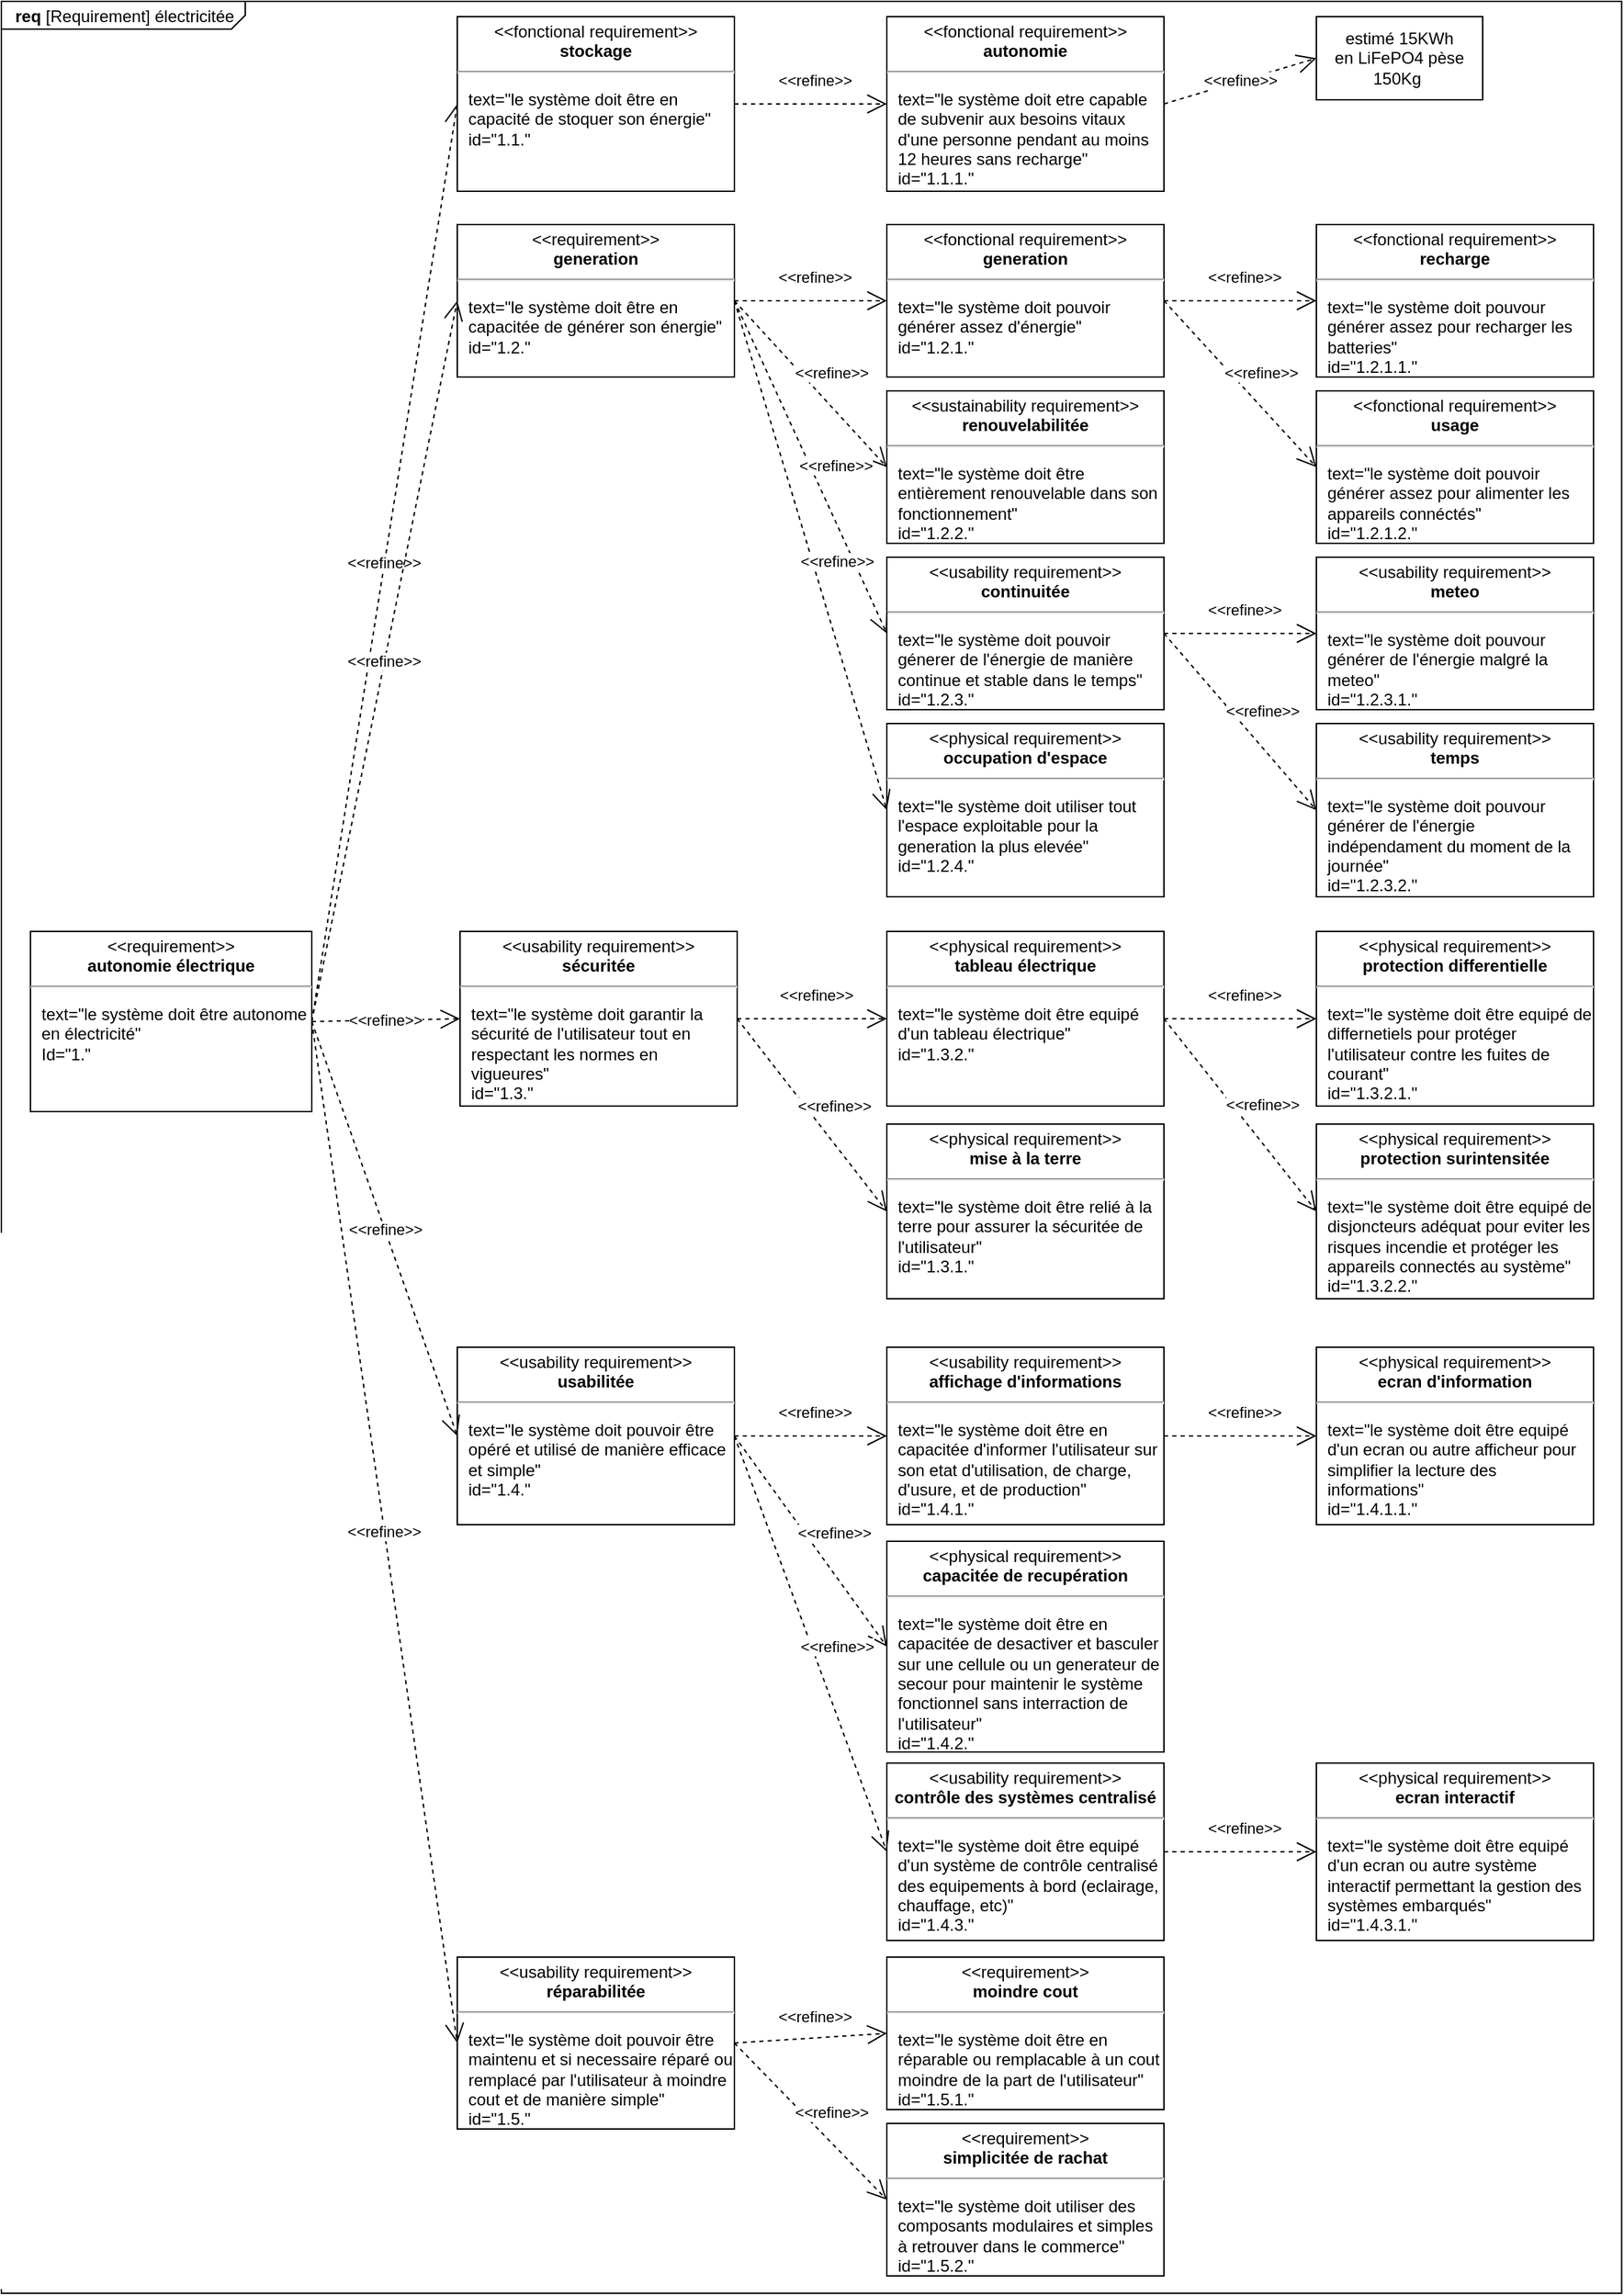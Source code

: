 <mxfile compressed="false" version="20.8.10" type="device">
  <diagram id="kJoW1zJYDhiS2NYjJ2JO" name="Page-1">
    <mxGraphModel dx="1671" dy="1024" grid="1" gridSize="1" guides="1" tooltips="1" connect="0" arrows="0" fold="1" page="1" pageScale="1" pageWidth="1169" pageHeight="1654" background="none" math="0" shadow="0">
      <root>
        <mxCell id="0" />
        <mxCell id="1" parent="0" />
        <mxCell id="wVdk8G1GmJ-mPY448WNJ-123" value="&lt;p style=&quot;margin:0px;margin-top:4px;margin-left:10px;text-align:left;&quot;&gt;&lt;b&gt;req&lt;/b&gt;   [Requirement] électricitée&lt;/p&gt;" style="html=1;shape=mxgraph.sysml.package;xSize=90;align=left;spacingLeft=10;overflow=fill;recursiveResize=0;labelX=176.52;movable=0;resizable=0;rotatable=0;deletable=0;editable=0;connectable=0;" parent="1" vertex="1">
          <mxGeometry width="1169.289" height="1653.54" as="geometry" />
        </mxCell>
        <mxCell id="wVdk8G1GmJ-mPY448WNJ-126" value="&amp;lt;&amp;lt;import&amp;gt;&amp;gt;" style="strokeColor=inherit;fillColor=inherit;gradientColor=inherit;edgeStyle=none;endArrow=open;dashed=1;verticalAlign=top;labelBackgroundColor=none;endSize=12;html=1;rounded=0;" parent="wVdk8G1GmJ-mPY448WNJ-123" edge="1">
          <mxGeometry relative="1" as="geometry">
            <mxPoint x="115" y="73.571" as="sourcePoint" />
          </mxGeometry>
        </mxCell>
        <mxCell id="wVdk8G1GmJ-mPY448WNJ-69" value="&lt;p style=&quot;margin:0px;margin-top:4px;text-align:center;&quot;&gt;&amp;lt;&amp;lt;requirement&amp;gt;&amp;gt;&lt;br&gt;&lt;b&gt;autonomie électrique&lt;/b&gt;&lt;/p&gt;&lt;hr&gt;&lt;p&gt;&lt;/p&gt;&lt;p style=&quot;margin:0px;margin-left:8px;text-align:left;&quot;&gt;text=&quot;le système doit être autonome en électricité&quot;&lt;br&gt;Id=&quot;1.&quot;&lt;/p&gt;" style="shape=rect;overflow=fill;html=1;whiteSpace=wrap;align=center;movable=1;resizable=1;rotatable=1;deletable=1;editable=1;connectable=1;" parent="wVdk8G1GmJ-mPY448WNJ-123" vertex="1">
          <mxGeometry x="21" y="671" width="203" height="130" as="geometry" />
        </mxCell>
        <mxCell id="wVdk8G1GmJ-mPY448WNJ-70" value="&amp;lt;&amp;lt;refine&amp;gt;&amp;gt;" style="endArrow=open;edgeStyle=none;endSize=12;dashed=1;html=1;rounded=0;entryX=0;entryY=0.5;entryDx=0;entryDy=0;exitX=1;exitY=0.5;exitDx=0;exitDy=0;" parent="wVdk8G1GmJ-mPY448WNJ-123" source="wVdk8G1GmJ-mPY448WNJ-69" target="wVdk8G1GmJ-mPY448WNJ-71" edge="1">
          <mxGeometry relative="1" as="geometry">
            <mxPoint x="1968.64" y="575.08" as="sourcePoint" />
            <mxPoint x="2099.89" y="345.08" as="targetPoint" />
          </mxGeometry>
        </mxCell>
        <mxCell id="wVdk8G1GmJ-mPY448WNJ-71" value="&lt;p style=&quot;margin:0px;margin-top:4px;text-align:center;&quot;&gt;&amp;lt;&amp;lt;fonctional requirement&amp;gt;&amp;gt;&lt;br&gt;&lt;b&gt;stockage&lt;/b&gt;&lt;/p&gt;&lt;hr&gt;&lt;p&gt;&lt;/p&gt;&lt;p style=&quot;margin:0px;margin-left:8px;text-align:left;&quot;&gt;text=&quot;le système doit être en capacité de stoquer son énergie&quot;&lt;br&gt;id=&quot;1.1.&quot;&lt;/p&gt;" style="shape=rect;overflow=fill;html=1;whiteSpace=wrap;align=center;" parent="wVdk8G1GmJ-mPY448WNJ-123" vertex="1">
          <mxGeometry x="329" y="11" width="200" height="126" as="geometry" />
        </mxCell>
        <mxCell id="wVdk8G1GmJ-mPY448WNJ-72" value="&lt;p style=&quot;margin:0px;margin-top:4px;text-align:center;&quot;&gt;&amp;lt;&amp;lt;requirement&amp;gt;&amp;gt;&lt;br&gt;&lt;b&gt;generation&lt;/b&gt;&lt;/p&gt;&lt;hr&gt;&lt;p&gt;&lt;/p&gt;&lt;p style=&quot;margin:0px;margin-left:8px;text-align:left;&quot;&gt;text=&quot;le système doit être en capacitée de générer son énergie&lt;span style=&quot;background-color: initial;&quot;&gt;&quot;&lt;/span&gt;&lt;/p&gt;&lt;p style=&quot;margin:0px;margin-left:8px;text-align:left;&quot;&gt;id=&quot;1.2.&quot;&lt;/p&gt;" style="shape=rect;overflow=fill;html=1;whiteSpace=wrap;align=center;" parent="wVdk8G1GmJ-mPY448WNJ-123" vertex="1">
          <mxGeometry x="329" y="161" width="200" height="110" as="geometry" />
        </mxCell>
        <mxCell id="wVdk8G1GmJ-mPY448WNJ-73" value="&amp;lt;&amp;lt;refine&amp;gt;&amp;gt;" style="endArrow=open;edgeStyle=none;endSize=12;dashed=1;html=1;rounded=0;entryX=0;entryY=0.5;entryDx=0;entryDy=0;exitX=1;exitY=0.5;exitDx=0;exitDy=0;" parent="wVdk8G1GmJ-mPY448WNJ-123" source="wVdk8G1GmJ-mPY448WNJ-69" target="wVdk8G1GmJ-mPY448WNJ-72" edge="1">
          <mxGeometry relative="1" as="geometry">
            <mxPoint x="1978.64" y="545" as="sourcePoint" />
            <mxPoint x="2068.64" y="125" as="targetPoint" />
          </mxGeometry>
        </mxCell>
        <mxCell id="wVdk8G1GmJ-mPY448WNJ-74" value="&lt;p style=&quot;margin:0px;margin-top:4px;text-align:center;&quot;&gt;&amp;lt;&amp;lt;usability requirement&amp;gt;&amp;gt;&lt;br&gt;&lt;b&gt;sécuritée&lt;/b&gt;&lt;/p&gt;&lt;hr&gt;&lt;p&gt;&lt;/p&gt;&lt;p style=&quot;margin:0px;margin-left:8px;text-align:left;&quot;&gt;text=&quot;le système doit garantir la sécurité de l&#39;utilisateur tout en respectant les normes en vigueures&lt;span style=&quot;background-color: initial;&quot;&gt;&quot;&lt;/span&gt;&lt;/p&gt;&lt;p style=&quot;margin:0px;margin-left:8px;text-align:left;&quot;&gt;id=&quot;1.3.&quot;&lt;/p&gt;" style="shape=rect;overflow=fill;html=1;whiteSpace=wrap;align=center;" parent="wVdk8G1GmJ-mPY448WNJ-123" vertex="1">
          <mxGeometry x="331" y="671" width="200" height="126" as="geometry" />
        </mxCell>
        <mxCell id="wVdk8G1GmJ-mPY448WNJ-75" value="&amp;lt;&amp;lt;refine&amp;gt;&amp;gt;" style="endArrow=open;edgeStyle=none;endSize=12;dashed=1;html=1;rounded=0;entryX=0;entryY=0.5;entryDx=0;entryDy=0;exitX=1;exitY=0.5;exitDx=0;exitDy=0;" parent="wVdk8G1GmJ-mPY448WNJ-123" source="wVdk8G1GmJ-mPY448WNJ-69" target="wVdk8G1GmJ-mPY448WNJ-74" edge="1">
          <mxGeometry relative="1" as="geometry">
            <mxPoint x="1968.64" y="790" as="sourcePoint" />
            <mxPoint x="2068.64" y="355" as="targetPoint" />
          </mxGeometry>
        </mxCell>
        <mxCell id="wVdk8G1GmJ-mPY448WNJ-76" value="&lt;p style=&quot;margin:0px;margin-top:4px;text-align:center;&quot;&gt;&amp;lt;&amp;lt;usability requirement&amp;gt;&amp;gt;&lt;br&gt;&lt;b&gt;usabilitée&lt;/b&gt;&lt;/p&gt;&lt;hr&gt;&lt;p&gt;&lt;/p&gt;&lt;p style=&quot;margin:0px;margin-left:8px;text-align:left;&quot;&gt;text=&quot;le système doit pouvoir être opéré et utilisé de manière efficace et simple&lt;span style=&quot;background-color: initial;&quot;&gt;&quot;&lt;/span&gt;&lt;/p&gt;&lt;p style=&quot;margin:0px;margin-left:8px;text-align:left;&quot;&gt;id=&quot;1.4.&quot;&lt;/p&gt;" style="shape=rect;overflow=fill;html=1;whiteSpace=wrap;align=center;" parent="wVdk8G1GmJ-mPY448WNJ-123" vertex="1">
          <mxGeometry x="329" y="971" width="200" height="128" as="geometry" />
        </mxCell>
        <mxCell id="wVdk8G1GmJ-mPY448WNJ-77" value="&amp;lt;&amp;lt;refine&amp;gt;&amp;gt;" style="endArrow=open;edgeStyle=none;endSize=12;dashed=1;html=1;rounded=0;entryX=0;entryY=0.5;entryDx=0;entryDy=0;exitX=1;exitY=0.5;exitDx=0;exitDy=0;" parent="wVdk8G1GmJ-mPY448WNJ-123" source="wVdk8G1GmJ-mPY448WNJ-69" target="wVdk8G1GmJ-mPY448WNJ-76" edge="1">
          <mxGeometry relative="1" as="geometry">
            <mxPoint x="1968.64" y="945" as="sourcePoint" />
            <mxPoint x="2068.64" y="515" as="targetPoint" />
          </mxGeometry>
        </mxCell>
        <mxCell id="wVdk8G1GmJ-mPY448WNJ-78" value="&lt;p style=&quot;margin:0px;margin-top:4px;text-align:center;&quot;&gt;&amp;lt;&amp;lt;usability requirement&amp;gt;&amp;gt;&lt;br&gt;&lt;b&gt;réparabilitée&lt;/b&gt;&lt;/p&gt;&lt;hr&gt;&lt;p&gt;&lt;/p&gt;&lt;p style=&quot;margin:0px;margin-left:8px;text-align:left;&quot;&gt;text=&quot;le système doit pouvoir être maintenu et si necessaire réparé ou remplacé par l&#39;utilisateur à moindre cout et de manière simple&lt;span style=&quot;background-color: initial;&quot;&gt;&quot;&lt;/span&gt;&lt;/p&gt;&lt;p style=&quot;margin:0px;margin-left:8px;text-align:left;&quot;&gt;id=&quot;1.5.&quot;&lt;/p&gt;" style="shape=rect;overflow=fill;html=1;whiteSpace=wrap;align=center;" parent="wVdk8G1GmJ-mPY448WNJ-123" vertex="1">
          <mxGeometry x="329" y="1411" width="200" height="124" as="geometry" />
        </mxCell>
        <mxCell id="wVdk8G1GmJ-mPY448WNJ-79" value="&amp;lt;&amp;lt;refine&amp;gt;&amp;gt;" style="endArrow=open;edgeStyle=none;endSize=12;dashed=1;html=1;rounded=0;entryX=0;entryY=0.5;entryDx=0;entryDy=0;exitX=1;exitY=0.5;exitDx=0;exitDy=0;" parent="wVdk8G1GmJ-mPY448WNJ-123" source="wVdk8G1GmJ-mPY448WNJ-69" target="wVdk8G1GmJ-mPY448WNJ-78" edge="1">
          <mxGeometry relative="1" as="geometry">
            <mxPoint x="1958.64" y="695" as="sourcePoint" />
            <mxPoint x="2068.64" y="695" as="targetPoint" />
          </mxGeometry>
        </mxCell>
        <mxCell id="wVdk8G1GmJ-mPY448WNJ-80" value="&amp;lt;&amp;lt;refine&amp;gt;&amp;gt;" style="endArrow=open;edgeStyle=none;endSize=12;dashed=1;html=1;rounded=0;entryX=0;entryY=0.5;entryDx=0;entryDy=0;exitX=1;exitY=0.5;exitDx=0;exitDy=0;" parent="wVdk8G1GmJ-mPY448WNJ-123" source="wVdk8G1GmJ-mPY448WNJ-71" target="wVdk8G1GmJ-mPY448WNJ-81" edge="1">
          <mxGeometry x="0.051" y="17" relative="1" as="geometry">
            <mxPoint x="1978.64" y="575.08" as="sourcePoint" />
            <mxPoint x="2438.64" y="45.08" as="targetPoint" />
            <mxPoint as="offset" />
          </mxGeometry>
        </mxCell>
        <mxCell id="wVdk8G1GmJ-mPY448WNJ-81" value="&lt;p style=&quot;margin:0px;margin-top:4px;text-align:center;&quot;&gt;&amp;lt;&amp;lt;fonctional requirement&amp;gt;&amp;gt;&lt;br&gt;&lt;b&gt;autonomie&lt;/b&gt;&lt;/p&gt;&lt;hr&gt;&lt;p&gt;&lt;/p&gt;&lt;p style=&quot;margin:0px;margin-left:8px;text-align:left;&quot;&gt;text=&quot;le système doit etre capable de subvenir aux besoins vitaux d&#39;une personne pendant au moins 12 heures sans recharge&quot;&lt;br&gt;id=&quot;1.1.1.&quot;&lt;/p&gt;" style="shape=rect;overflow=fill;html=1;whiteSpace=wrap;align=center;" parent="wVdk8G1GmJ-mPY448WNJ-123" vertex="1">
          <mxGeometry x="639" y="11" width="200" height="126" as="geometry" />
        </mxCell>
        <mxCell id="wVdk8G1GmJ-mPY448WNJ-82" value="estimé 15KWh&lt;br&gt;en LiFePO4 pèse 150Kg&amp;nbsp;" style="shape=rect;html=1;whiteSpace=wrap;align=center;" parent="wVdk8G1GmJ-mPY448WNJ-123" vertex="1">
          <mxGeometry x="949" y="11" width="120" height="60" as="geometry" />
        </mxCell>
        <mxCell id="wVdk8G1GmJ-mPY448WNJ-83" value="&amp;lt;&amp;lt;refine&amp;gt;&amp;gt;" style="endArrow=open;edgeStyle=none;endSize=12;dashed=1;html=1;rounded=0;exitX=1;exitY=0.5;exitDx=0;exitDy=0;entryX=0;entryY=0.5;entryDx=0;entryDy=0;" parent="wVdk8G1GmJ-mPY448WNJ-123" source="wVdk8G1GmJ-mPY448WNJ-81" target="wVdk8G1GmJ-mPY448WNJ-82" edge="1">
          <mxGeometry relative="1" as="geometry">
            <mxPoint x="2508.64" y="455.08" as="sourcePoint" />
          </mxGeometry>
        </mxCell>
        <mxCell id="wVdk8G1GmJ-mPY448WNJ-84" value="&lt;p style=&quot;margin:0px;margin-top:4px;text-align:center;&quot;&gt;&amp;lt;&amp;lt;sustainability requirement&amp;gt;&amp;gt;&lt;br&gt;&lt;b&gt;renouvelabilitée&lt;/b&gt;&lt;/p&gt;&lt;hr&gt;&lt;p&gt;&lt;/p&gt;&lt;p style=&quot;margin:0px;margin-left:8px;text-align:left;&quot;&gt;text=&quot;le système doit être entièrement renouvelable dans son fonctionnement&quot;&lt;br&gt;id=&quot;1.2.2.&quot;&lt;/p&gt;" style="shape=rect;overflow=fill;html=1;whiteSpace=wrap;align=center;" parent="wVdk8G1GmJ-mPY448WNJ-123" vertex="1">
          <mxGeometry x="639" y="281" width="200" height="110" as="geometry" />
        </mxCell>
        <mxCell id="wVdk8G1GmJ-mPY448WNJ-85" value="&amp;lt;&amp;lt;refine&amp;gt;&amp;gt;" style="endArrow=open;edgeStyle=none;endSize=12;dashed=1;html=1;rounded=0;exitX=1;exitY=0.5;exitDx=0;exitDy=0;entryX=0;entryY=0.5;entryDx=0;entryDy=0;" parent="wVdk8G1GmJ-mPY448WNJ-123" source="wVdk8G1GmJ-mPY448WNJ-72" target="wVdk8G1GmJ-mPY448WNJ-84" edge="1">
          <mxGeometry x="0.051" y="17" relative="1" as="geometry">
            <mxPoint x="2268.64" y="85" as="sourcePoint" />
            <mxPoint x="2368.64" y="275" as="targetPoint" />
            <mxPoint as="offset" />
          </mxGeometry>
        </mxCell>
        <mxCell id="wVdk8G1GmJ-mPY448WNJ-86" value="&lt;p style=&quot;margin:0px;margin-top:4px;text-align:center;&quot;&gt;&amp;lt;&amp;lt;fonctional requirement&amp;gt;&amp;gt;&lt;br&gt;&lt;b&gt;generation&lt;/b&gt;&lt;/p&gt;&lt;hr&gt;&lt;p&gt;&lt;/p&gt;&lt;p style=&quot;margin:0px;margin-left:8px;text-align:left;&quot;&gt;text=&quot;le système doit pouvoir générer assez d&#39;énergie&quot;&lt;br&gt;id=&quot;1.2.1.&quot;&lt;/p&gt;" style="shape=rect;overflow=fill;html=1;whiteSpace=wrap;align=center;" parent="wVdk8G1GmJ-mPY448WNJ-123" vertex="1">
          <mxGeometry x="639" y="161" width="200" height="110" as="geometry" />
        </mxCell>
        <mxCell id="wVdk8G1GmJ-mPY448WNJ-87" value="&amp;lt;&amp;lt;refine&amp;gt;&amp;gt;" style="endArrow=open;edgeStyle=none;endSize=12;dashed=1;html=1;rounded=0;entryX=0;entryY=0.5;entryDx=0;entryDy=0;exitX=1;exitY=0.5;exitDx=0;exitDy=0;" parent="wVdk8G1GmJ-mPY448WNJ-123" source="wVdk8G1GmJ-mPY448WNJ-72" target="wVdk8G1GmJ-mPY448WNJ-86" edge="1">
          <mxGeometry x="0.051" y="17" relative="1" as="geometry">
            <mxPoint x="2278.64" y="95" as="sourcePoint" />
            <mxPoint x="2428.64" y="110" as="targetPoint" />
            <mxPoint as="offset" />
          </mxGeometry>
        </mxCell>
        <mxCell id="wVdk8G1GmJ-mPY448WNJ-88" value="&lt;p style=&quot;margin:0px;margin-top:4px;text-align:center;&quot;&gt;&amp;lt;&amp;lt;fonctional requirement&amp;gt;&amp;gt;&lt;br&gt;&lt;b&gt;recharge&lt;/b&gt;&lt;/p&gt;&lt;hr&gt;&lt;p&gt;&lt;/p&gt;&lt;p style=&quot;margin:0px;margin-left:8px;text-align:left;&quot;&gt;text=&quot;le système doit pouvour générer assez pour recharger les batteries&quot;&lt;br&gt;id=&quot;1.2.1.1.&quot;&lt;/p&gt;" style="shape=rect;overflow=fill;html=1;whiteSpace=wrap;align=center;" parent="wVdk8G1GmJ-mPY448WNJ-123" vertex="1">
          <mxGeometry x="949" y="161" width="200" height="110" as="geometry" />
        </mxCell>
        <mxCell id="wVdk8G1GmJ-mPY448WNJ-89" value="&amp;lt;&amp;lt;refine&amp;gt;&amp;gt;" style="endArrow=open;edgeStyle=none;endSize=12;dashed=1;html=1;rounded=0;exitX=1;exitY=0.5;exitDx=0;exitDy=0;entryX=0;entryY=0.5;entryDx=0;entryDy=0;" parent="wVdk8G1GmJ-mPY448WNJ-123" source="wVdk8G1GmJ-mPY448WNJ-86" target="wVdk8G1GmJ-mPY448WNJ-88" edge="1">
          <mxGeometry x="0.051" y="17" relative="1" as="geometry">
            <mxPoint x="2618.64" y="385" as="sourcePoint" />
            <mxPoint x="2718.64" y="325" as="targetPoint" />
            <mxPoint as="offset" />
          </mxGeometry>
        </mxCell>
        <mxCell id="wVdk8G1GmJ-mPY448WNJ-90" value="&lt;p style=&quot;margin:0px;margin-top:4px;text-align:center;&quot;&gt;&amp;lt;&amp;lt;fonctional requirement&amp;gt;&amp;gt;&lt;br&gt;&lt;b&gt;usage&lt;/b&gt;&lt;/p&gt;&lt;hr&gt;&lt;p&gt;&lt;/p&gt;&lt;p style=&quot;margin:0px;margin-left:8px;text-align:left;&quot;&gt;text=&quot;le système doit pouvoir générer assez pour alimenter les appareils connéctés&quot;&lt;br&gt;id=&quot;1.2.1.2.&quot;&lt;/p&gt;" style="shape=rect;overflow=fill;html=1;whiteSpace=wrap;align=center;" parent="wVdk8G1GmJ-mPY448WNJ-123" vertex="1">
          <mxGeometry x="949" y="281" width="200" height="110" as="geometry" />
        </mxCell>
        <mxCell id="wVdk8G1GmJ-mPY448WNJ-91" value="&amp;lt;&amp;lt;refine&amp;gt;&amp;gt;" style="endArrow=open;edgeStyle=none;endSize=12;dashed=1;html=1;rounded=0;exitX=1;exitY=0.5;exitDx=0;exitDy=0;entryX=0;entryY=0.5;entryDx=0;entryDy=0;" parent="wVdk8G1GmJ-mPY448WNJ-123" source="wVdk8G1GmJ-mPY448WNJ-86" target="wVdk8G1GmJ-mPY448WNJ-90" edge="1">
          <mxGeometry x="0.051" y="17" relative="1" as="geometry">
            <mxPoint x="2588.64" y="535" as="sourcePoint" />
            <mxPoint x="2728.64" y="445" as="targetPoint" />
            <mxPoint as="offset" />
          </mxGeometry>
        </mxCell>
        <mxCell id="wVdk8G1GmJ-mPY448WNJ-92" value="&lt;p style=&quot;margin:0px;margin-top:4px;text-align:center;&quot;&gt;&amp;lt;&amp;lt;usability requirement&amp;gt;&amp;gt;&lt;br&gt;&lt;b&gt;continuitée&lt;/b&gt;&lt;/p&gt;&lt;hr&gt;&lt;p&gt;&lt;/p&gt;&lt;p style=&quot;margin:0px;margin-left:8px;text-align:left;&quot;&gt;text=&quot;le système doit pouvoir génerer de l&#39;énergie de manière continue et stable dans le temps&quot;&lt;br&gt;id=&quot;1.2.3.&quot;&lt;/p&gt;" style="shape=rect;overflow=fill;html=1;whiteSpace=wrap;align=center;" parent="wVdk8G1GmJ-mPY448WNJ-123" vertex="1">
          <mxGeometry x="639" y="401" width="200" height="110" as="geometry" />
        </mxCell>
        <mxCell id="wVdk8G1GmJ-mPY448WNJ-93" value="&amp;lt;&amp;lt;refine&amp;gt;&amp;gt;" style="endArrow=open;edgeStyle=none;endSize=12;dashed=1;html=1;rounded=0;entryX=0;entryY=0.5;entryDx=0;entryDy=0;exitX=1;exitY=0.5;exitDx=0;exitDy=0;" parent="wVdk8G1GmJ-mPY448WNJ-123" source="wVdk8G1GmJ-mPY448WNJ-72" target="wVdk8G1GmJ-mPY448WNJ-92" edge="1">
          <mxGeometry x="0.051" y="17" relative="1" as="geometry">
            <mxPoint x="2268.64" y="275" as="sourcePoint" />
            <mxPoint x="2418.64" y="395" as="targetPoint" />
            <mxPoint as="offset" />
          </mxGeometry>
        </mxCell>
        <mxCell id="wVdk8G1GmJ-mPY448WNJ-94" value="&lt;p style=&quot;margin:0px;margin-top:4px;text-align:center;&quot;&gt;&amp;lt;&amp;lt;usability requirement&amp;gt;&amp;gt;&lt;br&gt;&lt;b&gt;meteo&lt;/b&gt;&lt;/p&gt;&lt;hr&gt;&lt;p&gt;&lt;/p&gt;&lt;p style=&quot;margin:0px;margin-left:8px;text-align:left;&quot;&gt;text=&quot;le système doit pouvour générer de l&#39;énergie malgré la meteo&quot;&lt;br&gt;id=&quot;1.2.3.1.&quot;&lt;/p&gt;" style="shape=rect;overflow=fill;html=1;whiteSpace=wrap;align=center;" parent="wVdk8G1GmJ-mPY448WNJ-123" vertex="1">
          <mxGeometry x="949" y="401" width="200" height="110" as="geometry" />
        </mxCell>
        <mxCell id="wVdk8G1GmJ-mPY448WNJ-95" value="&amp;lt;&amp;lt;refine&amp;gt;&amp;gt;" style="endArrow=open;edgeStyle=none;endSize=12;dashed=1;html=1;rounded=0;exitX=1;exitY=0.5;exitDx=0;exitDy=0;entryX=0;entryY=0.5;entryDx=0;entryDy=0;" parent="wVdk8G1GmJ-mPY448WNJ-123" source="wVdk8G1GmJ-mPY448WNJ-92" target="wVdk8G1GmJ-mPY448WNJ-94" edge="1">
          <mxGeometry x="0.051" y="17" relative="1" as="geometry">
            <mxPoint x="2608.64" y="645" as="sourcePoint" />
            <mxPoint x="2718.64" y="585" as="targetPoint" />
            <mxPoint as="offset" />
          </mxGeometry>
        </mxCell>
        <mxCell id="wVdk8G1GmJ-mPY448WNJ-96" value="&lt;p style=&quot;margin:0px;margin-top:4px;text-align:center;&quot;&gt;&amp;lt;&amp;lt;usability requirement&amp;gt;&amp;gt;&lt;br&gt;&lt;b&gt;temps&lt;/b&gt;&lt;/p&gt;&lt;hr&gt;&lt;p&gt;&lt;/p&gt;&lt;p style=&quot;margin:0px;margin-left:8px;text-align:left;&quot;&gt;text=&quot;le système doit pouvour générer de l&#39;énergie indépendament du moment de la journée&quot;&lt;br&gt;id=&quot;1.2.3.2.&quot;&lt;/p&gt;" style="shape=rect;overflow=fill;html=1;whiteSpace=wrap;align=center;" parent="wVdk8G1GmJ-mPY448WNJ-123" vertex="1">
          <mxGeometry x="949" y="521" width="200" height="125" as="geometry" />
        </mxCell>
        <mxCell id="wVdk8G1GmJ-mPY448WNJ-97" value="&amp;lt;&amp;lt;refine&amp;gt;&amp;gt;" style="endArrow=open;edgeStyle=none;endSize=12;dashed=1;html=1;rounded=0;exitX=1;exitY=0.5;exitDx=0;exitDy=0;entryX=0;entryY=0.5;entryDx=0;entryDy=0;" parent="wVdk8G1GmJ-mPY448WNJ-123" source="wVdk8G1GmJ-mPY448WNJ-92" target="wVdk8G1GmJ-mPY448WNJ-96" edge="1">
          <mxGeometry x="0.051" y="17" relative="1" as="geometry">
            <mxPoint x="2608.64" y="630" as="sourcePoint" />
            <mxPoint x="2718.64" y="715" as="targetPoint" />
            <mxPoint as="offset" />
          </mxGeometry>
        </mxCell>
        <mxCell id="wVdk8G1GmJ-mPY448WNJ-98" value="&lt;p style=&quot;margin:0px;margin-top:4px;text-align:center;&quot;&gt;&amp;lt;&amp;lt;physical requirement&amp;gt;&amp;gt;&lt;br&gt;&lt;b&gt;mise à la terre&lt;/b&gt;&lt;/p&gt;&lt;hr&gt;&lt;p&gt;&lt;/p&gt;&lt;p style=&quot;margin:0px;margin-left:8px;text-align:left;&quot;&gt;text=&quot;le système doit être relié à la terre pour assurer la sécuritée de l&#39;utilisateur&quot;&lt;br&gt;id=&quot;1.3.1.&quot;&lt;/p&gt;" style="shape=rect;overflow=fill;html=1;whiteSpace=wrap;align=center;" parent="wVdk8G1GmJ-mPY448WNJ-123" vertex="1">
          <mxGeometry x="639" y="810" width="200" height="126" as="geometry" />
        </mxCell>
        <mxCell id="wVdk8G1GmJ-mPY448WNJ-99" value="&amp;lt;&amp;lt;refine&amp;gt;&amp;gt;" style="endArrow=open;edgeStyle=none;endSize=12;dashed=1;html=1;rounded=0;exitX=1;exitY=0.5;exitDx=0;exitDy=0;entryX=0;entryY=0.5;entryDx=0;entryDy=0;" parent="wVdk8G1GmJ-mPY448WNJ-123" source="wVdk8G1GmJ-mPY448WNJ-74" target="wVdk8G1GmJ-mPY448WNJ-98" edge="1">
          <mxGeometry x="0.051" y="17" relative="1" as="geometry">
            <mxPoint x="2288.64" y="935" as="sourcePoint" />
            <mxPoint x="2398.64" y="1000" as="targetPoint" />
            <mxPoint as="offset" />
          </mxGeometry>
        </mxCell>
        <mxCell id="wVdk8G1GmJ-mPY448WNJ-100" value="&lt;p style=&quot;margin:0px;margin-top:4px;text-align:center;&quot;&gt;&amp;lt;&amp;lt;physical requirement&amp;gt;&amp;gt;&lt;br&gt;&lt;b&gt;tableau électrique&lt;/b&gt;&lt;/p&gt;&lt;hr&gt;&lt;p&gt;&lt;/p&gt;&lt;p style=&quot;margin:0px;margin-left:8px;text-align:left;&quot;&gt;text=&quot;le système doit être equipé d&#39;un tableau électrique&quot;&lt;br&gt;id=&quot;1.3.2.&quot;&lt;/p&gt;" style="shape=rect;overflow=fill;html=1;whiteSpace=wrap;align=center;" parent="wVdk8G1GmJ-mPY448WNJ-123" vertex="1">
          <mxGeometry x="639" y="671" width="200" height="126" as="geometry" />
        </mxCell>
        <mxCell id="wVdk8G1GmJ-mPY448WNJ-101" value="&amp;lt;&amp;lt;refine&amp;gt;&amp;gt;" style="endArrow=open;edgeStyle=none;endSize=12;dashed=1;html=1;rounded=0;exitX=1;exitY=0.5;exitDx=0;exitDy=0;entryX=0;entryY=0.5;entryDx=0;entryDy=0;" parent="wVdk8G1GmJ-mPY448WNJ-123" source="wVdk8G1GmJ-mPY448WNJ-74" target="wVdk8G1GmJ-mPY448WNJ-100" edge="1">
          <mxGeometry x="0.051" y="17" relative="1" as="geometry">
            <mxPoint x="2278.64" y="1070" as="sourcePoint" />
            <mxPoint x="2398.64" y="1140" as="targetPoint" />
            <mxPoint as="offset" />
          </mxGeometry>
        </mxCell>
        <mxCell id="wVdk8G1GmJ-mPY448WNJ-102" value="&lt;p style=&quot;margin:0px;margin-top:4px;text-align:center;&quot;&gt;&amp;lt;&amp;lt;physical requirement&amp;gt;&amp;gt;&lt;br&gt;&lt;b&gt;protection differentielle&lt;/b&gt;&lt;/p&gt;&lt;hr&gt;&lt;p&gt;&lt;/p&gt;&lt;p style=&quot;margin:0px;margin-left:8px;text-align:left;&quot;&gt;text=&quot;le système doit être equipé de differnetiels pour protéger l&#39;utilisateur contre les fuites de courant&quot;&lt;br&gt;id=&quot;1.3.2.1.&quot;&lt;/p&gt;" style="shape=rect;overflow=fill;html=1;whiteSpace=wrap;align=center;" parent="wVdk8G1GmJ-mPY448WNJ-123" vertex="1">
          <mxGeometry x="949" y="671" width="200" height="126" as="geometry" />
        </mxCell>
        <mxCell id="wVdk8G1GmJ-mPY448WNJ-103" value="&amp;lt;&amp;lt;refine&amp;gt;&amp;gt;" style="endArrow=open;edgeStyle=none;endSize=12;dashed=1;html=1;rounded=0;exitX=1;exitY=0.5;exitDx=0;exitDy=0;entryX=0;entryY=0.5;entryDx=0;entryDy=0;" parent="wVdk8G1GmJ-mPY448WNJ-123" source="wVdk8G1GmJ-mPY448WNJ-100" target="wVdk8G1GmJ-mPY448WNJ-102" edge="1">
          <mxGeometry x="0.051" y="17" relative="1" as="geometry">
            <mxPoint x="2628.64" y="930" as="sourcePoint" />
            <mxPoint x="2748.64" y="1140" as="targetPoint" />
            <mxPoint as="offset" />
          </mxGeometry>
        </mxCell>
        <mxCell id="wVdk8G1GmJ-mPY448WNJ-104" value="&lt;p style=&quot;margin:0px;margin-top:4px;text-align:center;&quot;&gt;&amp;lt;&amp;lt;physical requirement&amp;gt;&amp;gt;&lt;br&gt;&lt;b&gt;protection surintensitée&lt;/b&gt;&lt;/p&gt;&lt;hr&gt;&lt;p&gt;&lt;/p&gt;&lt;p style=&quot;margin:0px;margin-left:8px;text-align:left;&quot;&gt;text=&quot;le système doit être equipé de disjoncteurs adéquat pour eviter les risques incendie et protéger les appareils connectés au système&quot;&lt;br&gt;id=&quot;1.3.2.2.&quot;&lt;/p&gt;" style="shape=rect;overflow=fill;html=1;whiteSpace=wrap;align=center;" parent="wVdk8G1GmJ-mPY448WNJ-123" vertex="1">
          <mxGeometry x="949" y="810" width="200" height="126" as="geometry" />
        </mxCell>
        <mxCell id="wVdk8G1GmJ-mPY448WNJ-105" value="&amp;lt;&amp;lt;refine&amp;gt;&amp;gt;" style="endArrow=open;edgeStyle=none;endSize=12;dashed=1;html=1;rounded=0;exitX=1;exitY=0.5;exitDx=0;exitDy=0;entryX=0;entryY=0.5;entryDx=0;entryDy=0;" parent="wVdk8G1GmJ-mPY448WNJ-123" source="wVdk8G1GmJ-mPY448WNJ-100" target="wVdk8G1GmJ-mPY448WNJ-104" edge="1">
          <mxGeometry x="0.051" y="17" relative="1" as="geometry">
            <mxPoint x="2608.64" y="1209" as="sourcePoint" />
            <mxPoint x="2748.64" y="1279" as="targetPoint" />
            <mxPoint as="offset" />
          </mxGeometry>
        </mxCell>
        <mxCell id="wVdk8G1GmJ-mPY448WNJ-106" value="&lt;p style=&quot;margin:0px;margin-top:4px;text-align:center;&quot;&gt;&amp;lt;&amp;lt;usability requirement&amp;gt;&amp;gt;&lt;br&gt;&lt;b&gt;affichage d&#39;informations&lt;/b&gt;&lt;/p&gt;&lt;hr&gt;&lt;p&gt;&lt;/p&gt;&lt;p style=&quot;margin:0px;margin-left:8px;text-align:left;&quot;&gt;text=&quot;le système doit être en capacitée d&#39;informer l&#39;utilisateur sur son etat d&#39;utilisation, de charge, d&#39;usure, et de production&quot;&lt;br&gt;id=&quot;1.4.1.&quot;&lt;/p&gt;" style="shape=rect;overflow=fill;html=1;whiteSpace=wrap;align=center;" parent="wVdk8G1GmJ-mPY448WNJ-123" vertex="1">
          <mxGeometry x="639" y="971" width="200" height="128" as="geometry" />
        </mxCell>
        <mxCell id="wVdk8G1GmJ-mPY448WNJ-107" value="&amp;lt;&amp;lt;refine&amp;gt;&amp;gt;" style="endArrow=open;edgeStyle=none;endSize=12;dashed=1;html=1;rounded=0;exitX=1;exitY=0.5;exitDx=0;exitDy=0;entryX=0;entryY=0.5;entryDx=0;entryDy=0;" parent="wVdk8G1GmJ-mPY448WNJ-123" source="wVdk8G1GmJ-mPY448WNJ-76" target="wVdk8G1GmJ-mPY448WNJ-106" edge="1">
          <mxGeometry x="0.051" y="17" relative="1" as="geometry">
            <mxPoint x="2348.64" y="1580" as="sourcePoint" />
            <mxPoint x="2468.64" y="1610" as="targetPoint" />
            <mxPoint as="offset" />
          </mxGeometry>
        </mxCell>
        <mxCell id="wVdk8G1GmJ-mPY448WNJ-108" value="&lt;p style=&quot;margin:0px;margin-top:4px;text-align:center;&quot;&gt;&amp;lt;&amp;lt;physical requirement&amp;gt;&amp;gt;&lt;br&gt;&lt;b&gt;ecran d&#39;information&lt;/b&gt;&lt;/p&gt;&lt;hr&gt;&lt;p&gt;&lt;/p&gt;&lt;p style=&quot;margin:0px;margin-left:8px;text-align:left;&quot;&gt;text=&quot;le système doit être equipé d&#39;un ecran ou autre afficheur pour simplifier la lecture des informations&quot;&lt;br&gt;id=&quot;1.4.1.1.&quot;&lt;/p&gt;" style="shape=rect;overflow=fill;html=1;whiteSpace=wrap;align=center;" parent="wVdk8G1GmJ-mPY448WNJ-123" vertex="1">
          <mxGeometry x="949" y="971" width="200" height="128" as="geometry" />
        </mxCell>
        <mxCell id="wVdk8G1GmJ-mPY448WNJ-109" value="&amp;lt;&amp;lt;refine&amp;gt;&amp;gt;" style="endArrow=open;edgeStyle=none;endSize=12;dashed=1;html=1;rounded=0;exitX=1;exitY=0.5;exitDx=0;exitDy=0;entryX=0;entryY=0.5;entryDx=0;entryDy=0;" parent="wVdk8G1GmJ-mPY448WNJ-123" source="wVdk8G1GmJ-mPY448WNJ-106" target="wVdk8G1GmJ-mPY448WNJ-108" edge="1">
          <mxGeometry x="0.051" y="17" relative="1" as="geometry">
            <mxPoint x="2628.64" y="1440" as="sourcePoint" />
            <mxPoint x="2748.64" y="1470" as="targetPoint" />
            <mxPoint as="offset" />
          </mxGeometry>
        </mxCell>
        <mxCell id="wVdk8G1GmJ-mPY448WNJ-110" value="&lt;p style=&quot;margin:0px;margin-top:4px;text-align:center;&quot;&gt;&amp;lt;&amp;lt;physical requirement&amp;gt;&amp;gt;&lt;br&gt;&lt;b&gt;capacitée de recupération&lt;/b&gt;&lt;/p&gt;&lt;hr&gt;&lt;p&gt;&lt;/p&gt;&lt;p style=&quot;margin:0px;margin-left:8px;text-align:left;&quot;&gt;text=&quot;le système doit être en capacitée de desactiver et basculer sur une cellule ou un generateur de secour pour maintenir le système fonctionnel sans interraction de l&#39;utilisateur&quot;&lt;br&gt;id=&quot;1.4.2.&quot;&lt;/p&gt;" style="shape=rect;overflow=fill;html=1;whiteSpace=wrap;align=center;" parent="wVdk8G1GmJ-mPY448WNJ-123" vertex="1">
          <mxGeometry x="639" y="1111" width="200" height="152" as="geometry" />
        </mxCell>
        <mxCell id="wVdk8G1GmJ-mPY448WNJ-111" value="&amp;lt;&amp;lt;refine&amp;gt;&amp;gt;" style="endArrow=open;edgeStyle=none;endSize=12;dashed=1;html=1;rounded=0;exitX=1;exitY=0.5;exitDx=0;exitDy=0;entryX=0;entryY=0.5;entryDx=0;entryDy=0;" parent="wVdk8G1GmJ-mPY448WNJ-123" source="wVdk8G1GmJ-mPY448WNJ-76" target="wVdk8G1GmJ-mPY448WNJ-110" edge="1">
          <mxGeometry x="0.051" y="17" relative="1" as="geometry">
            <mxPoint x="2278.64" y="1580" as="sourcePoint" />
            <mxPoint x="2468.64" y="1750" as="targetPoint" />
            <mxPoint as="offset" />
          </mxGeometry>
        </mxCell>
        <mxCell id="wVdk8G1GmJ-mPY448WNJ-112" value="&lt;p style=&quot;margin:0px;margin-top:4px;text-align:center;&quot;&gt;&amp;lt;&amp;lt;usability requirement&amp;gt;&amp;gt;&lt;br&gt;&lt;b&gt;contrôle des systèmes centralisé&lt;/b&gt;&lt;/p&gt;&lt;hr&gt;&lt;p&gt;&lt;/p&gt;&lt;p style=&quot;margin:0px;margin-left:8px;text-align:left;&quot;&gt;text=&quot;le système doit être equipé d&#39;un système de contrôle centralisé des equipements à bord (eclairage, chauffage, etc)&quot;&lt;br&gt;id=&quot;1.4.3.&quot;&lt;/p&gt;" style="shape=rect;overflow=fill;html=1;whiteSpace=wrap;align=center;" parent="wVdk8G1GmJ-mPY448WNJ-123" vertex="1">
          <mxGeometry x="639" y="1271" width="200" height="128" as="geometry" />
        </mxCell>
        <mxCell id="wVdk8G1GmJ-mPY448WNJ-113" value="&amp;lt;&amp;lt;refine&amp;gt;&amp;gt;" style="endArrow=open;edgeStyle=none;endSize=12;dashed=1;html=1;rounded=0;exitX=1;exitY=0.5;exitDx=0;exitDy=0;entryX=0;entryY=0.5;entryDx=0;entryDy=0;" parent="wVdk8G1GmJ-mPY448WNJ-123" source="wVdk8G1GmJ-mPY448WNJ-76" target="wVdk8G1GmJ-mPY448WNJ-112" edge="1">
          <mxGeometry x="0.051" y="17" relative="1" as="geometry">
            <mxPoint x="2278.64" y="1585" as="sourcePoint" />
            <mxPoint x="2468.64" y="1895" as="targetPoint" />
            <mxPoint as="offset" />
          </mxGeometry>
        </mxCell>
        <mxCell id="wVdk8G1GmJ-mPY448WNJ-114" value="&lt;p style=&quot;margin:0px;margin-top:4px;text-align:center;&quot;&gt;&amp;lt;&amp;lt;physical requirement&amp;gt;&amp;gt;&lt;br&gt;&lt;b&gt;ecran interactif&lt;/b&gt;&lt;/p&gt;&lt;hr&gt;&lt;p&gt;&lt;/p&gt;&lt;p style=&quot;margin:0px;margin-left:8px;text-align:left;&quot;&gt;text=&quot;le système doit être equipé d&#39;un ecran ou autre système interactif permettant la gestion des systèmes embarqués&quot;&lt;br&gt;id=&quot;1.4.3.1.&quot;&lt;/p&gt;" style="shape=rect;overflow=fill;html=1;whiteSpace=wrap;align=center;" parent="wVdk8G1GmJ-mPY448WNJ-123" vertex="1">
          <mxGeometry x="949" y="1271" width="200" height="128" as="geometry" />
        </mxCell>
        <mxCell id="wVdk8G1GmJ-mPY448WNJ-115" value="&amp;lt;&amp;lt;refine&amp;gt;&amp;gt;" style="endArrow=open;edgeStyle=none;endSize=12;dashed=1;html=1;rounded=0;exitX=1;exitY=0.5;exitDx=0;exitDy=0;entryX=0;entryY=0.5;entryDx=0;entryDy=0;" parent="wVdk8G1GmJ-mPY448WNJ-123" source="wVdk8G1GmJ-mPY448WNJ-112" target="wVdk8G1GmJ-mPY448WNJ-114" edge="1">
          <mxGeometry x="0.051" y="17" relative="1" as="geometry">
            <mxPoint x="2628.64" y="1750" as="sourcePoint" />
            <mxPoint x="2768.64" y="1780" as="targetPoint" />
            <mxPoint as="offset" />
          </mxGeometry>
        </mxCell>
        <mxCell id="wVdk8G1GmJ-mPY448WNJ-116" value="&lt;p style=&quot;margin:0px;margin-top:4px;text-align:center;&quot;&gt;&amp;lt;&amp;lt;requirement&amp;gt;&amp;gt;&lt;br&gt;&lt;b&gt;moindre cout&lt;/b&gt;&lt;/p&gt;&lt;hr&gt;&lt;p&gt;&lt;/p&gt;&lt;p style=&quot;margin:0px;margin-left:8px;text-align:left;&quot;&gt;text=&quot;le système doit être en réparable ou remplacable à un cout moindre de la part de l&#39;utilisateur&quot;&lt;br&gt;id=&quot;1.5.1.&quot;&lt;/p&gt;" style="shape=rect;overflow=fill;html=1;whiteSpace=wrap;align=center;" parent="wVdk8G1GmJ-mPY448WNJ-123" vertex="1">
          <mxGeometry x="639" y="1411" width="200" height="110" as="geometry" />
        </mxCell>
        <mxCell id="wVdk8G1GmJ-mPY448WNJ-117" value="&amp;lt;&amp;lt;refine&amp;gt;&amp;gt;" style="endArrow=open;edgeStyle=none;endSize=12;dashed=1;html=1;rounded=0;entryX=0;entryY=0.5;entryDx=0;entryDy=0;exitX=1;exitY=0.5;exitDx=0;exitDy=0;" parent="wVdk8G1GmJ-mPY448WNJ-123" source="wVdk8G1GmJ-mPY448WNJ-78" target="wVdk8G1GmJ-mPY448WNJ-116" edge="1">
          <mxGeometry x="0.077" y="15" relative="1" as="geometry">
            <mxPoint x="2298.64" y="1925" as="sourcePoint" />
            <mxPoint x="2468.64" y="2080" as="targetPoint" />
            <mxPoint as="offset" />
          </mxGeometry>
        </mxCell>
        <mxCell id="wVdk8G1GmJ-mPY448WNJ-118" value="&lt;p style=&quot;margin:0px;margin-top:4px;text-align:center;&quot;&gt;&amp;lt;&amp;lt;physical requirement&amp;gt;&amp;gt;&lt;br&gt;&lt;b&gt;occupation d&#39;espace&lt;/b&gt;&lt;/p&gt;&lt;hr&gt;&lt;p&gt;&lt;/p&gt;&lt;p style=&quot;margin:0px;margin-left:8px;text-align:left;&quot;&gt;text=&quot;le système doit utiliser tout l&#39;espace exploitable pour la generation la plus elevée&quot;&lt;br&gt;id=&quot;1.2.4.&quot;&lt;/p&gt;" style="shape=rect;overflow=fill;html=1;whiteSpace=wrap;align=center;" parent="wVdk8G1GmJ-mPY448WNJ-123" vertex="1">
          <mxGeometry x="639" y="521" width="200" height="125" as="geometry" />
        </mxCell>
        <mxCell id="wVdk8G1GmJ-mPY448WNJ-119" value="&amp;lt;&amp;lt;refine&amp;gt;&amp;gt;" style="endArrow=open;edgeStyle=none;endSize=12;dashed=1;html=1;rounded=0;entryX=0;entryY=0.5;entryDx=0;entryDy=0;exitX=1;exitY=0.5;exitDx=0;exitDy=0;" parent="wVdk8G1GmJ-mPY448WNJ-123" source="wVdk8G1GmJ-mPY448WNJ-72" target="wVdk8G1GmJ-mPY448WNJ-118" edge="1">
          <mxGeometry x="0.051" y="17" relative="1" as="geometry">
            <mxPoint x="2278.64" y="385" as="sourcePoint" />
            <mxPoint x="2418.64" y="515" as="targetPoint" />
            <mxPoint as="offset" />
          </mxGeometry>
        </mxCell>
        <mxCell id="wVdk8G1GmJ-mPY448WNJ-120" value="&lt;p style=&quot;margin:0px;margin-top:4px;text-align:center;&quot;&gt;&amp;lt;&amp;lt;requirement&amp;gt;&amp;gt;&lt;br&gt;&lt;b&gt;simplicitée de rachat&lt;/b&gt;&lt;/p&gt;&lt;hr&gt;&lt;p&gt;&lt;/p&gt;&lt;p style=&quot;margin:0px;margin-left:8px;text-align:left;&quot;&gt;text=&quot;le système doit utiliser des composants modulaires et simples à retrouver dans le commerce&quot;&lt;br&gt;id=&quot;1.5.2.&quot;&lt;/p&gt;" style="shape=rect;overflow=fill;html=1;whiteSpace=wrap;align=center;" parent="wVdk8G1GmJ-mPY448WNJ-123" vertex="1">
          <mxGeometry x="639" y="1531" width="200" height="110" as="geometry" />
        </mxCell>
        <mxCell id="wVdk8G1GmJ-mPY448WNJ-121" value="&amp;lt;&amp;lt;refine&amp;gt;&amp;gt;" style="endArrow=open;edgeStyle=none;endSize=12;dashed=1;html=1;rounded=0;entryX=0;entryY=0.5;entryDx=0;entryDy=0;exitX=1;exitY=0.5;exitDx=0;exitDy=0;" parent="wVdk8G1GmJ-mPY448WNJ-123" source="wVdk8G1GmJ-mPY448WNJ-78" target="wVdk8G1GmJ-mPY448WNJ-120" edge="1">
          <mxGeometry x="0.077" y="15" relative="1" as="geometry">
            <mxPoint x="2288.64" y="1920" as="sourcePoint" />
            <mxPoint x="2478.64" y="2090" as="targetPoint" />
            <mxPoint as="offset" />
          </mxGeometry>
        </mxCell>
        <mxCell id="pom8y43b_FZBgMrg_Oe9-28" value="&amp;lt;&amp;lt;refine&amp;gt;&amp;gt;" style="endArrow=open;edgeStyle=none;endSize=12;dashed=1;html=1;rounded=0;exitX=1;exitY=0.5;exitDx=0;exitDy=0;entryX=0;entryY=0.5;entryDx=0;entryDy=0;" parent="1" edge="1">
          <mxGeometry relative="1" as="geometry">
            <mxPoint x="840" y="73.072" as="sourcePoint" />
          </mxGeometry>
        </mxCell>
      </root>
    </mxGraphModel>
  </diagram>
</mxfile>
